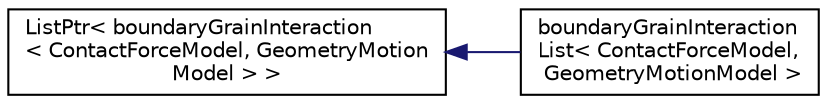 digraph "Graphical Class Hierarchy"
{
 // LATEX_PDF_SIZE
  edge [fontname="Helvetica",fontsize="10",labelfontname="Helvetica",labelfontsize="10"];
  node [fontname="Helvetica",fontsize="10",shape=record];
  rankdir="LR";
  Node0 [label="ListPtr\< boundaryGrainInteraction\l\< ContactForceModel, GeometryMotion\lModel \> \>",height=0.2,width=0.4,color="black", fillcolor="white", style="filled",URL="$classpFlow_1_1ListPtr.html",tooltip=" "];
  Node0 -> Node1 [dir="back",color="midnightblue",fontsize="10",style="solid",fontname="Helvetica"];
  Node1 [label="boundaryGrainInteraction\lList\< ContactForceModel,\l GeometryMotionModel \>",height=0.2,width=0.4,color="black", fillcolor="white", style="filled",URL="$classpFlow_1_1boundaryGrainInteractionList.html",tooltip=" "];
}
